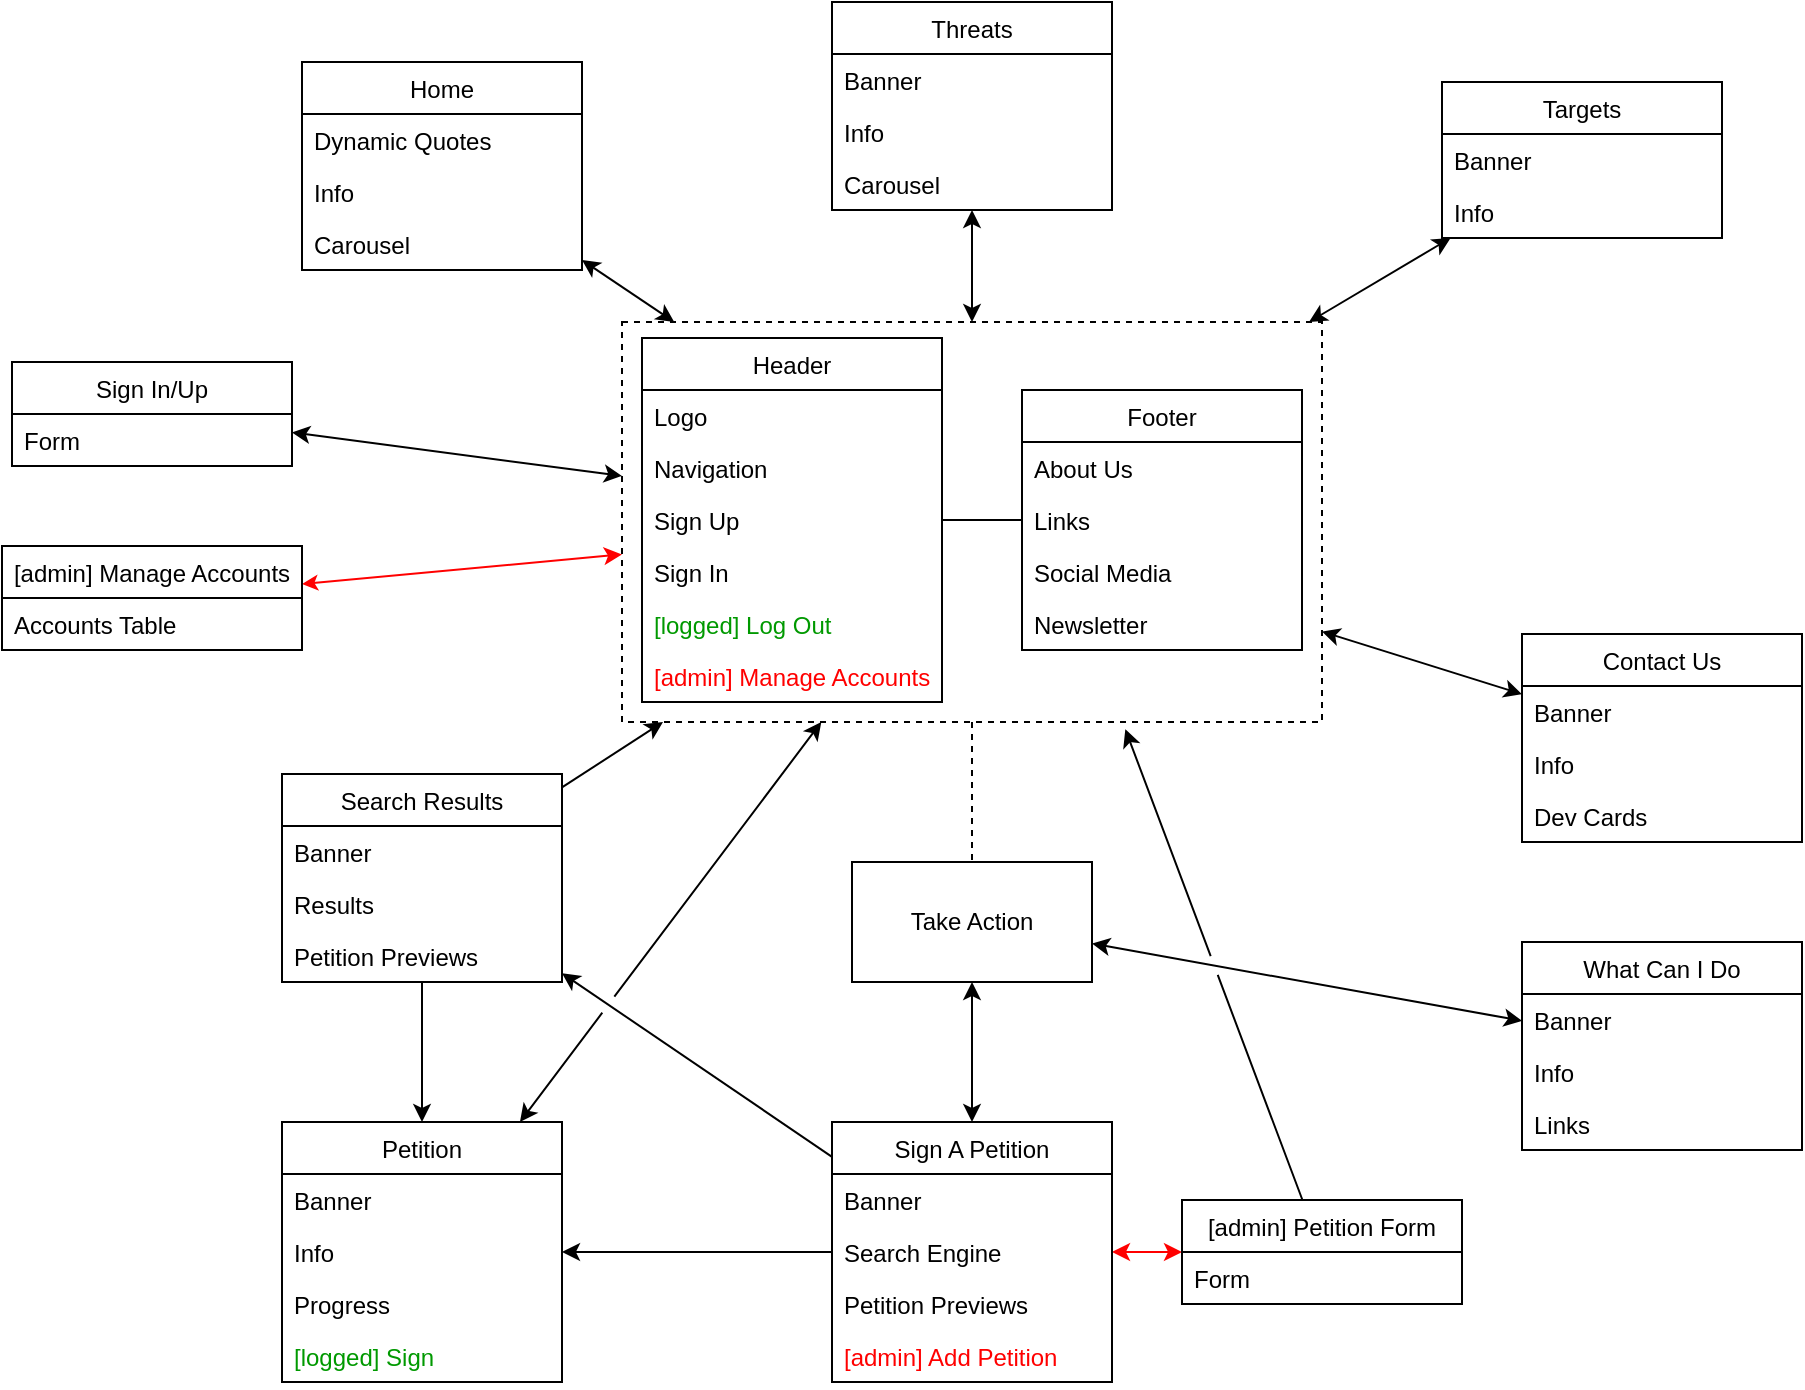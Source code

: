 <mxfile version="14.7.6" type="device"><diagram id="vLxzkIO1QVhmTALCr006" name="Page-1"><mxGraphModel dx="1777" dy="473" grid="1" gridSize="10" guides="1" tooltips="1" connect="1" arrows="1" fold="1" page="1" pageScale="1" pageWidth="827" pageHeight="1169" math="0" shadow="0"><root><mxCell id="0"/><mxCell id="1" parent="0"/><mxCell id="T2b8cDhJhC_sJwAxGhiY-65" style="edgeStyle=none;rounded=0;orthogonalLoop=1;jettySize=auto;html=1;startArrow=none;startFill=0;dashed=1;endArrow=none;endFill=0;" edge="1" parent="1" source="T2b8cDhJhC_sJwAxGhiY-57" target="T2b8cDhJhC_sJwAxGhiY-13"><mxGeometry relative="1" as="geometry"/></mxCell><mxCell id="T2b8cDhJhC_sJwAxGhiY-57" value="" style="rounded=0;whiteSpace=wrap;html=1;fillColor=none;dashed=1;" vertex="1" parent="1"><mxGeometry x="-20" y="160" width="350" height="200" as="geometry"/></mxCell><mxCell id="T2b8cDhJhC_sJwAxGhiY-73" style="edgeStyle=none;rounded=0;orthogonalLoop=1;jettySize=auto;html=1;startArrow=classic;startFill=1;" edge="1" parent="1" source="T2b8cDhJhC_sJwAxGhiY-1" target="T2b8cDhJhC_sJwAxGhiY-57"><mxGeometry relative="1" as="geometry"/></mxCell><mxCell id="T2b8cDhJhC_sJwAxGhiY-1" value="Home" style="swimlane;fontStyle=0;childLayout=stackLayout;horizontal=1;startSize=26;horizontalStack=0;resizeParent=1;resizeParentMax=0;resizeLast=0;collapsible=1;marginBottom=0;" vertex="1" parent="1"><mxGeometry x="-180" y="30" width="140" height="104" as="geometry"/></mxCell><mxCell id="T2b8cDhJhC_sJwAxGhiY-2" value="Dynamic Quotes" style="text;strokeColor=none;fillColor=none;align=left;verticalAlign=top;spacingLeft=4;spacingRight=4;overflow=hidden;rotatable=0;points=[[0,0.5],[1,0.5]];portConstraint=eastwest;" vertex="1" parent="T2b8cDhJhC_sJwAxGhiY-1"><mxGeometry y="26" width="140" height="26" as="geometry"/></mxCell><mxCell id="T2b8cDhJhC_sJwAxGhiY-4" value="Info" style="text;strokeColor=none;fillColor=none;align=left;verticalAlign=top;spacingLeft=4;spacingRight=4;overflow=hidden;rotatable=0;points=[[0,0.5],[1,0.5]];portConstraint=eastwest;" vertex="1" parent="T2b8cDhJhC_sJwAxGhiY-1"><mxGeometry y="52" width="140" height="26" as="geometry"/></mxCell><mxCell id="T2b8cDhJhC_sJwAxGhiY-3" value="Carousel" style="text;strokeColor=none;fillColor=none;align=left;verticalAlign=top;spacingLeft=4;spacingRight=4;overflow=hidden;rotatable=0;points=[[0,0.5],[1,0.5]];portConstraint=eastwest;" vertex="1" parent="T2b8cDhJhC_sJwAxGhiY-1"><mxGeometry y="78" width="140" height="26" as="geometry"/></mxCell><mxCell id="T2b8cDhJhC_sJwAxGhiY-70" style="edgeStyle=none;rounded=0;orthogonalLoop=1;jettySize=auto;html=1;startArrow=classic;startFill=1;" edge="1" parent="1" source="T2b8cDhJhC_sJwAxGhiY-5" target="T2b8cDhJhC_sJwAxGhiY-57"><mxGeometry relative="1" as="geometry"/></mxCell><mxCell id="T2b8cDhJhC_sJwAxGhiY-5" value="Targets" style="swimlane;fontStyle=0;childLayout=stackLayout;horizontal=1;startSize=26;horizontalStack=0;resizeParent=1;resizeParentMax=0;resizeLast=0;collapsible=1;marginBottom=0;" vertex="1" parent="1"><mxGeometry x="390" y="40" width="140" height="78" as="geometry"/></mxCell><mxCell id="T2b8cDhJhC_sJwAxGhiY-6" value="Banner" style="text;strokeColor=none;fillColor=none;align=left;verticalAlign=top;spacingLeft=4;spacingRight=4;overflow=hidden;rotatable=0;points=[[0,0.5],[1,0.5]];portConstraint=eastwest;" vertex="1" parent="T2b8cDhJhC_sJwAxGhiY-5"><mxGeometry y="26" width="140" height="26" as="geometry"/></mxCell><mxCell id="T2b8cDhJhC_sJwAxGhiY-7" value="Info" style="text;strokeColor=none;fillColor=none;align=left;verticalAlign=top;spacingLeft=4;spacingRight=4;overflow=hidden;rotatable=0;points=[[0,0.5],[1,0.5]];portConstraint=eastwest;" vertex="1" parent="T2b8cDhJhC_sJwAxGhiY-5"><mxGeometry y="52" width="140" height="26" as="geometry"/></mxCell><mxCell id="T2b8cDhJhC_sJwAxGhiY-69" style="edgeStyle=none;rounded=0;orthogonalLoop=1;jettySize=auto;html=1;startArrow=classic;startFill=1;" edge="1" parent="1" source="T2b8cDhJhC_sJwAxGhiY-9" target="T2b8cDhJhC_sJwAxGhiY-57"><mxGeometry relative="1" as="geometry"/></mxCell><mxCell id="T2b8cDhJhC_sJwAxGhiY-9" value="Threats" style="swimlane;fontStyle=0;childLayout=stackLayout;horizontal=1;startSize=26;horizontalStack=0;resizeParent=1;resizeParentMax=0;resizeLast=0;collapsible=1;marginBottom=0;" vertex="1" parent="1"><mxGeometry x="85" width="140" height="104" as="geometry"/></mxCell><mxCell id="T2b8cDhJhC_sJwAxGhiY-10" value="Banner" style="text;strokeColor=none;fillColor=none;align=left;verticalAlign=top;spacingLeft=4;spacingRight=4;overflow=hidden;rotatable=0;points=[[0,0.5],[1,0.5]];portConstraint=eastwest;" vertex="1" parent="T2b8cDhJhC_sJwAxGhiY-9"><mxGeometry y="26" width="140" height="26" as="geometry"/></mxCell><mxCell id="T2b8cDhJhC_sJwAxGhiY-11" value="Info" style="text;strokeColor=none;fillColor=none;align=left;verticalAlign=top;spacingLeft=4;spacingRight=4;overflow=hidden;rotatable=0;points=[[0,0.5],[1,0.5]];portConstraint=eastwest;" vertex="1" parent="T2b8cDhJhC_sJwAxGhiY-9"><mxGeometry y="52" width="140" height="26" as="geometry"/></mxCell><mxCell id="T2b8cDhJhC_sJwAxGhiY-12" value="Carousel" style="text;strokeColor=none;fillColor=none;align=left;verticalAlign=top;spacingLeft=4;spacingRight=4;overflow=hidden;rotatable=0;points=[[0,0.5],[1,0.5]];portConstraint=eastwest;" vertex="1" parent="T2b8cDhJhC_sJwAxGhiY-9"><mxGeometry y="78" width="140" height="26" as="geometry"/></mxCell><mxCell id="T2b8cDhJhC_sJwAxGhiY-67" style="edgeStyle=none;rounded=0;orthogonalLoop=1;jettySize=auto;html=1;startArrow=classic;startFill=1;" edge="1" parent="1" source="T2b8cDhJhC_sJwAxGhiY-13" target="T2b8cDhJhC_sJwAxGhiY-18"><mxGeometry relative="1" as="geometry"/></mxCell><mxCell id="T2b8cDhJhC_sJwAxGhiY-89" style="edgeStyle=none;rounded=0;jumpStyle=gap;orthogonalLoop=1;jettySize=auto;html=1;startArrow=classic;startFill=1;" edge="1" parent="1" source="T2b8cDhJhC_sJwAxGhiY-13" target="T2b8cDhJhC_sJwAxGhiY-14"><mxGeometry relative="1" as="geometry"/></mxCell><mxCell id="T2b8cDhJhC_sJwAxGhiY-13" value="Take Action" style="rounded=0;whiteSpace=wrap;html=1;" vertex="1" parent="1"><mxGeometry x="95" y="430" width="120" height="60" as="geometry"/></mxCell><mxCell id="T2b8cDhJhC_sJwAxGhiY-14" value="What Can I Do" style="swimlane;fontStyle=0;childLayout=stackLayout;horizontal=1;startSize=26;horizontalStack=0;resizeParent=1;resizeParentMax=0;resizeLast=0;collapsible=1;marginBottom=0;" vertex="1" parent="1"><mxGeometry x="430" y="470" width="140" height="104" as="geometry"/></mxCell><mxCell id="T2b8cDhJhC_sJwAxGhiY-16" value="Banner" style="text;strokeColor=none;fillColor=none;align=left;verticalAlign=top;spacingLeft=4;spacingRight=4;overflow=hidden;rotatable=0;points=[[0,0.5],[1,0.5]];portConstraint=eastwest;" vertex="1" parent="T2b8cDhJhC_sJwAxGhiY-14"><mxGeometry y="26" width="140" height="26" as="geometry"/></mxCell><mxCell id="T2b8cDhJhC_sJwAxGhiY-15" value="Info" style="text;strokeColor=none;fillColor=none;align=left;verticalAlign=top;spacingLeft=4;spacingRight=4;overflow=hidden;rotatable=0;points=[[0,0.5],[1,0.5]];portConstraint=eastwest;" vertex="1" parent="T2b8cDhJhC_sJwAxGhiY-14"><mxGeometry y="52" width="140" height="26" as="geometry"/></mxCell><mxCell id="T2b8cDhJhC_sJwAxGhiY-17" value="Links" style="text;strokeColor=none;fillColor=none;align=left;verticalAlign=top;spacingLeft=4;spacingRight=4;overflow=hidden;rotatable=0;points=[[0,0.5],[1,0.5]];portConstraint=eastwest;" vertex="1" parent="T2b8cDhJhC_sJwAxGhiY-14"><mxGeometry y="78" width="140" height="26" as="geometry"/></mxCell><mxCell id="T2b8cDhJhC_sJwAxGhiY-74" style="edgeStyle=none;rounded=0;orthogonalLoop=1;jettySize=auto;html=1;startArrow=classic;startFill=1;strokeColor=#FF0000;" edge="1" parent="1" source="T2b8cDhJhC_sJwAxGhiY-18" target="T2b8cDhJhC_sJwAxGhiY-23"><mxGeometry relative="1" as="geometry"/></mxCell><mxCell id="T2b8cDhJhC_sJwAxGhiY-86" style="edgeStyle=none;rounded=0;orthogonalLoop=1;jettySize=auto;html=1;startArrow=none;startFill=0;" edge="1" parent="1" source="T2b8cDhJhC_sJwAxGhiY-18" target="T2b8cDhJhC_sJwAxGhiY-58"><mxGeometry relative="1" as="geometry"/></mxCell><mxCell id="T2b8cDhJhC_sJwAxGhiY-93" style="edgeStyle=none;rounded=0;jumpStyle=arc;jumpSize=10;orthogonalLoop=1;jettySize=auto;html=1;fontColor=#009900;startArrow=none;startFill=0;endArrow=classic;endFill=1;startSize=5;" edge="1" parent="1" source="T2b8cDhJhC_sJwAxGhiY-18" target="T2b8cDhJhC_sJwAxGhiY-75"><mxGeometry relative="1" as="geometry"/></mxCell><mxCell id="T2b8cDhJhC_sJwAxGhiY-18" value="Sign A Petition" style="swimlane;fontStyle=0;childLayout=stackLayout;horizontal=1;startSize=26;horizontalStack=0;resizeParent=1;resizeParentMax=0;resizeLast=0;collapsible=1;marginBottom=0;" vertex="1" parent="1"><mxGeometry x="85" y="560" width="140" height="130" as="geometry"/></mxCell><mxCell id="T2b8cDhJhC_sJwAxGhiY-19" value="Banner" style="text;strokeColor=none;fillColor=none;align=left;verticalAlign=top;spacingLeft=4;spacingRight=4;overflow=hidden;rotatable=0;points=[[0,0.5],[1,0.5]];portConstraint=eastwest;" vertex="1" parent="T2b8cDhJhC_sJwAxGhiY-18"><mxGeometry y="26" width="140" height="26" as="geometry"/></mxCell><mxCell id="T2b8cDhJhC_sJwAxGhiY-20" value="Search Engine" style="text;strokeColor=none;fillColor=none;align=left;verticalAlign=top;spacingLeft=4;spacingRight=4;overflow=hidden;rotatable=0;points=[[0,0.5],[1,0.5]];portConstraint=eastwest;" vertex="1" parent="T2b8cDhJhC_sJwAxGhiY-18"><mxGeometry y="52" width="140" height="26" as="geometry"/></mxCell><mxCell id="T2b8cDhJhC_sJwAxGhiY-21" value="Petition Previews" style="text;strokeColor=none;fillColor=none;align=left;verticalAlign=top;spacingLeft=4;spacingRight=4;overflow=hidden;rotatable=0;points=[[0,0.5],[1,0.5]];portConstraint=eastwest;" vertex="1" parent="T2b8cDhJhC_sJwAxGhiY-18"><mxGeometry y="78" width="140" height="26" as="geometry"/></mxCell><mxCell id="T2b8cDhJhC_sJwAxGhiY-22" value="[admin] Add Petition" style="text;strokeColor=none;fillColor=none;align=left;verticalAlign=top;spacingLeft=4;spacingRight=4;overflow=hidden;rotatable=0;points=[[0,0.5],[1,0.5]];portConstraint=eastwest;fontColor=#FF0000;" vertex="1" parent="T2b8cDhJhC_sJwAxGhiY-18"><mxGeometry y="104" width="140" height="26" as="geometry"/></mxCell><mxCell id="T2b8cDhJhC_sJwAxGhiY-81" style="edgeStyle=none;rounded=0;orthogonalLoop=1;jettySize=auto;html=1;startArrow=none;startFill=0;entryX=0.719;entryY=1.018;entryDx=0;entryDy=0;entryPerimeter=0;jumpStyle=gap;jumpSize=10;startSize=5;" edge="1" parent="1" source="T2b8cDhJhC_sJwAxGhiY-23" target="T2b8cDhJhC_sJwAxGhiY-57"><mxGeometry relative="1" as="geometry"><mxPoint x="230" y="370" as="targetPoint"/></mxGeometry></mxCell><mxCell id="T2b8cDhJhC_sJwAxGhiY-23" value="[admin] Petition Form" style="swimlane;fontStyle=0;childLayout=stackLayout;horizontal=1;startSize=26;horizontalStack=0;resizeParent=1;resizeParentMax=0;resizeLast=0;collapsible=1;marginBottom=0;" vertex="1" parent="1"><mxGeometry x="260" y="599" width="140" height="52" as="geometry"/></mxCell><mxCell id="T2b8cDhJhC_sJwAxGhiY-24" value="Form" style="text;strokeColor=none;fillColor=none;align=left;verticalAlign=top;spacingLeft=4;spacingRight=4;overflow=hidden;rotatable=0;points=[[0,0.5],[1,0.5]];portConstraint=eastwest;" vertex="1" parent="T2b8cDhJhC_sJwAxGhiY-23"><mxGeometry y="26" width="140" height="26" as="geometry"/></mxCell><mxCell id="T2b8cDhJhC_sJwAxGhiY-71" style="edgeStyle=none;rounded=0;orthogonalLoop=1;jettySize=auto;html=1;startArrow=classic;startFill=1;" edge="1" parent="1" source="T2b8cDhJhC_sJwAxGhiY-28" target="T2b8cDhJhC_sJwAxGhiY-57"><mxGeometry relative="1" as="geometry"/></mxCell><mxCell id="T2b8cDhJhC_sJwAxGhiY-28" value="Contact Us" style="swimlane;fontStyle=0;childLayout=stackLayout;horizontal=1;startSize=26;horizontalStack=0;resizeParent=1;resizeParentMax=0;resizeLast=0;collapsible=1;marginBottom=0;" vertex="1" parent="1"><mxGeometry x="430" y="316" width="140" height="104" as="geometry"/></mxCell><mxCell id="T2b8cDhJhC_sJwAxGhiY-29" value="Banner" style="text;strokeColor=none;fillColor=none;align=left;verticalAlign=top;spacingLeft=4;spacingRight=4;overflow=hidden;rotatable=0;points=[[0,0.5],[1,0.5]];portConstraint=eastwest;" vertex="1" parent="T2b8cDhJhC_sJwAxGhiY-28"><mxGeometry y="26" width="140" height="26" as="geometry"/></mxCell><mxCell id="T2b8cDhJhC_sJwAxGhiY-30" value="Info" style="text;strokeColor=none;fillColor=none;align=left;verticalAlign=top;spacingLeft=4;spacingRight=4;overflow=hidden;rotatable=0;points=[[0,0.5],[1,0.5]];portConstraint=eastwest;" vertex="1" parent="T2b8cDhJhC_sJwAxGhiY-28"><mxGeometry y="52" width="140" height="26" as="geometry"/></mxCell><mxCell id="T2b8cDhJhC_sJwAxGhiY-31" value="Dev Cards" style="text;strokeColor=none;fillColor=none;align=left;verticalAlign=top;spacingLeft=4;spacingRight=4;overflow=hidden;rotatable=0;points=[[0,0.5],[1,0.5]];portConstraint=eastwest;" vertex="1" parent="T2b8cDhJhC_sJwAxGhiY-28"><mxGeometry y="78" width="140" height="26" as="geometry"/></mxCell><mxCell id="T2b8cDhJhC_sJwAxGhiY-33" value="Header" style="swimlane;fontStyle=0;childLayout=stackLayout;horizontal=1;startSize=26;horizontalStack=0;resizeParent=1;resizeParentMax=0;resizeLast=0;collapsible=1;marginBottom=0;" vertex="1" parent="1"><mxGeometry x="-10" y="168" width="150" height="182" as="geometry"/></mxCell><mxCell id="T2b8cDhJhC_sJwAxGhiY-35" value="Logo" style="text;strokeColor=none;fillColor=none;align=left;verticalAlign=top;spacingLeft=4;spacingRight=4;overflow=hidden;rotatable=0;points=[[0,0.5],[1,0.5]];portConstraint=eastwest;" vertex="1" parent="T2b8cDhJhC_sJwAxGhiY-33"><mxGeometry y="26" width="150" height="26" as="geometry"/></mxCell><mxCell id="T2b8cDhJhC_sJwAxGhiY-34" value="Navigation" style="text;strokeColor=none;fillColor=none;align=left;verticalAlign=top;spacingLeft=4;spacingRight=4;overflow=hidden;rotatable=0;points=[[0,0.5],[1,0.5]];portConstraint=eastwest;" vertex="1" parent="T2b8cDhJhC_sJwAxGhiY-33"><mxGeometry y="52" width="150" height="26" as="geometry"/></mxCell><mxCell id="T2b8cDhJhC_sJwAxGhiY-36" value="Sign Up" style="text;strokeColor=none;fillColor=none;align=left;verticalAlign=top;spacingLeft=4;spacingRight=4;overflow=hidden;rotatable=0;points=[[0,0.5],[1,0.5]];portConstraint=eastwest;" vertex="1" parent="T2b8cDhJhC_sJwAxGhiY-33"><mxGeometry y="78" width="150" height="26" as="geometry"/></mxCell><mxCell id="T2b8cDhJhC_sJwAxGhiY-37" value="Sign In" style="text;strokeColor=none;fillColor=none;align=left;verticalAlign=top;spacingLeft=4;spacingRight=4;overflow=hidden;rotatable=0;points=[[0,0.5],[1,0.5]];portConstraint=eastwest;" vertex="1" parent="T2b8cDhJhC_sJwAxGhiY-33"><mxGeometry y="104" width="150" height="26" as="geometry"/></mxCell><mxCell id="T2b8cDhJhC_sJwAxGhiY-48" value="[logged] Log Out" style="text;strokeColor=none;fillColor=none;align=left;verticalAlign=top;spacingLeft=4;spacingRight=4;overflow=hidden;rotatable=0;points=[[0,0.5],[1,0.5]];portConstraint=eastwest;fontColor=#009900;" vertex="1" parent="T2b8cDhJhC_sJwAxGhiY-33"><mxGeometry y="130" width="150" height="26" as="geometry"/></mxCell><mxCell id="T2b8cDhJhC_sJwAxGhiY-49" value="[admin] Manage Accounts" style="text;strokeColor=none;fillColor=none;align=left;verticalAlign=top;spacingLeft=4;spacingRight=4;overflow=hidden;rotatable=0;points=[[0,0.5],[1,0.5]];portConstraint=eastwest;fontColor=#FF0000;" vertex="1" parent="T2b8cDhJhC_sJwAxGhiY-33"><mxGeometry y="156" width="150" height="26" as="geometry"/></mxCell><mxCell id="T2b8cDhJhC_sJwAxGhiY-56" style="edgeStyle=none;rounded=0;orthogonalLoop=1;jettySize=auto;html=1;entryX=1;entryY=0.5;entryDx=0;entryDy=0;startArrow=none;startFill=0;endArrow=none;endFill=0;" edge="1" parent="1" source="T2b8cDhJhC_sJwAxGhiY-38" target="T2b8cDhJhC_sJwAxGhiY-36"><mxGeometry relative="1" as="geometry"/></mxCell><mxCell id="T2b8cDhJhC_sJwAxGhiY-38" value="Footer" style="swimlane;fontStyle=0;childLayout=stackLayout;horizontal=1;startSize=26;horizontalStack=0;resizeParent=1;resizeParentMax=0;resizeLast=0;collapsible=1;marginBottom=0;" vertex="1" parent="1"><mxGeometry x="180" y="194" width="140" height="130" as="geometry"/></mxCell><mxCell id="T2b8cDhJhC_sJwAxGhiY-39" value="About Us" style="text;strokeColor=none;fillColor=none;align=left;verticalAlign=top;spacingLeft=4;spacingRight=4;overflow=hidden;rotatable=0;points=[[0,0.5],[1,0.5]];portConstraint=eastwest;" vertex="1" parent="T2b8cDhJhC_sJwAxGhiY-38"><mxGeometry y="26" width="140" height="26" as="geometry"/></mxCell><mxCell id="T2b8cDhJhC_sJwAxGhiY-40" value="Links" style="text;strokeColor=none;fillColor=none;align=left;verticalAlign=top;spacingLeft=4;spacingRight=4;overflow=hidden;rotatable=0;points=[[0,0.5],[1,0.5]];portConstraint=eastwest;" vertex="1" parent="T2b8cDhJhC_sJwAxGhiY-38"><mxGeometry y="52" width="140" height="26" as="geometry"/></mxCell><mxCell id="T2b8cDhJhC_sJwAxGhiY-41" value="Social Media" style="text;strokeColor=none;fillColor=none;align=left;verticalAlign=top;spacingLeft=4;spacingRight=4;overflow=hidden;rotatable=0;points=[[0,0.5],[1,0.5]];portConstraint=eastwest;" vertex="1" parent="T2b8cDhJhC_sJwAxGhiY-38"><mxGeometry y="78" width="140" height="26" as="geometry"/></mxCell><mxCell id="T2b8cDhJhC_sJwAxGhiY-42" value="Newsletter" style="text;strokeColor=none;fillColor=none;align=left;verticalAlign=top;spacingLeft=4;spacingRight=4;overflow=hidden;rotatable=0;points=[[0,0.5],[1,0.5]];portConstraint=eastwest;" vertex="1" parent="T2b8cDhJhC_sJwAxGhiY-38"><mxGeometry y="104" width="140" height="26" as="geometry"/></mxCell><mxCell id="T2b8cDhJhC_sJwAxGhiY-72" style="edgeStyle=none;rounded=0;orthogonalLoop=1;jettySize=auto;html=1;startArrow=classic;startFill=1;" edge="1" parent="1" source="T2b8cDhJhC_sJwAxGhiY-43" target="T2b8cDhJhC_sJwAxGhiY-57"><mxGeometry relative="1" as="geometry"/></mxCell><mxCell id="T2b8cDhJhC_sJwAxGhiY-43" value="Sign In/Up" style="swimlane;fontStyle=0;childLayout=stackLayout;horizontal=1;startSize=26;horizontalStack=0;resizeParent=1;resizeParentMax=0;resizeLast=0;collapsible=1;marginBottom=0;" vertex="1" parent="1"><mxGeometry x="-325" y="180" width="140" height="52" as="geometry"/></mxCell><mxCell id="T2b8cDhJhC_sJwAxGhiY-46" value="Form" style="text;strokeColor=none;fillColor=none;align=left;verticalAlign=top;spacingLeft=4;spacingRight=4;overflow=hidden;rotatable=0;points=[[0,0.5],[1,0.5]];portConstraint=eastwest;" vertex="1" parent="T2b8cDhJhC_sJwAxGhiY-43"><mxGeometry y="26" width="140" height="26" as="geometry"/></mxCell><mxCell id="T2b8cDhJhC_sJwAxGhiY-84" style="edgeStyle=none;rounded=0;orthogonalLoop=1;jettySize=auto;html=1;startArrow=classic;startFill=1;jumpStyle=gap;jumpSize=10;" edge="1" parent="1" source="T2b8cDhJhC_sJwAxGhiY-58" target="T2b8cDhJhC_sJwAxGhiY-57"><mxGeometry relative="1" as="geometry"/></mxCell><mxCell id="T2b8cDhJhC_sJwAxGhiY-58" value="Petition" style="swimlane;fontStyle=0;childLayout=stackLayout;horizontal=1;startSize=26;horizontalStack=0;resizeParent=1;resizeParentMax=0;resizeLast=0;collapsible=1;marginBottom=0;" vertex="1" parent="1"><mxGeometry x="-190" y="560" width="140" height="130" as="geometry"/></mxCell><mxCell id="T2b8cDhJhC_sJwAxGhiY-59" value="Banner" style="text;strokeColor=none;fillColor=none;align=left;verticalAlign=top;spacingLeft=4;spacingRight=4;overflow=hidden;rotatable=0;points=[[0,0.5],[1,0.5]];portConstraint=eastwest;" vertex="1" parent="T2b8cDhJhC_sJwAxGhiY-58"><mxGeometry y="26" width="140" height="26" as="geometry"/></mxCell><mxCell id="T2b8cDhJhC_sJwAxGhiY-60" value="Info" style="text;strokeColor=none;fillColor=none;align=left;verticalAlign=top;spacingLeft=4;spacingRight=4;overflow=hidden;rotatable=0;points=[[0,0.5],[1,0.5]];portConstraint=eastwest;" vertex="1" parent="T2b8cDhJhC_sJwAxGhiY-58"><mxGeometry y="52" width="140" height="26" as="geometry"/></mxCell><mxCell id="T2b8cDhJhC_sJwAxGhiY-64" value="Progress" style="text;strokeColor=none;fillColor=none;align=left;verticalAlign=top;spacingLeft=4;spacingRight=4;overflow=hidden;rotatable=0;points=[[0,0.5],[1,0.5]];portConstraint=eastwest;" vertex="1" parent="T2b8cDhJhC_sJwAxGhiY-58"><mxGeometry y="78" width="140" height="26" as="geometry"/></mxCell><mxCell id="T2b8cDhJhC_sJwAxGhiY-61" value="[logged] Sign" style="text;strokeColor=none;fillColor=none;align=left;verticalAlign=top;spacingLeft=4;spacingRight=4;overflow=hidden;rotatable=0;points=[[0,0.5],[1,0.5]];portConstraint=eastwest;fontColor=#009900;" vertex="1" parent="T2b8cDhJhC_sJwAxGhiY-58"><mxGeometry y="104" width="140" height="26" as="geometry"/></mxCell><mxCell id="T2b8cDhJhC_sJwAxGhiY-80" style="edgeStyle=none;rounded=0;orthogonalLoop=1;jettySize=auto;html=1;startArrow=none;startFill=0;" edge="1" parent="1" source="T2b8cDhJhC_sJwAxGhiY-75" target="T2b8cDhJhC_sJwAxGhiY-57"><mxGeometry relative="1" as="geometry"/></mxCell><mxCell id="T2b8cDhJhC_sJwAxGhiY-85" style="edgeStyle=none;rounded=0;orthogonalLoop=1;jettySize=auto;html=1;startArrow=none;startFill=0;" edge="1" parent="1" source="T2b8cDhJhC_sJwAxGhiY-75" target="T2b8cDhJhC_sJwAxGhiY-58"><mxGeometry relative="1" as="geometry"/></mxCell><mxCell id="T2b8cDhJhC_sJwAxGhiY-75" value="Search Results" style="swimlane;fontStyle=0;childLayout=stackLayout;horizontal=1;startSize=26;horizontalStack=0;resizeParent=1;resizeParentMax=0;resizeLast=0;collapsible=1;marginBottom=0;" vertex="1" parent="1"><mxGeometry x="-190" y="386" width="140" height="104" as="geometry"/></mxCell><mxCell id="T2b8cDhJhC_sJwAxGhiY-76" value="Banner" style="text;strokeColor=none;fillColor=none;align=left;verticalAlign=top;spacingLeft=4;spacingRight=4;overflow=hidden;rotatable=0;points=[[0,0.5],[1,0.5]];portConstraint=eastwest;" vertex="1" parent="T2b8cDhJhC_sJwAxGhiY-75"><mxGeometry y="26" width="140" height="26" as="geometry"/></mxCell><mxCell id="T2b8cDhJhC_sJwAxGhiY-77" value="Results" style="text;strokeColor=none;fillColor=none;align=left;verticalAlign=top;spacingLeft=4;spacingRight=4;overflow=hidden;rotatable=0;points=[[0,0.5],[1,0.5]];portConstraint=eastwest;" vertex="1" parent="T2b8cDhJhC_sJwAxGhiY-75"><mxGeometry y="52" width="140" height="26" as="geometry"/></mxCell><mxCell id="T2b8cDhJhC_sJwAxGhiY-78" value="Petition Previews" style="text;strokeColor=none;fillColor=none;align=left;verticalAlign=top;spacingLeft=4;spacingRight=4;overflow=hidden;rotatable=0;points=[[0,0.5],[1,0.5]];portConstraint=eastwest;" vertex="1" parent="T2b8cDhJhC_sJwAxGhiY-75"><mxGeometry y="78" width="140" height="26" as="geometry"/></mxCell><mxCell id="T2b8cDhJhC_sJwAxGhiY-92" style="edgeStyle=none;rounded=0;jumpStyle=gap;jumpSize=10;orthogonalLoop=1;jettySize=auto;html=1;startArrow=classic;startFill=1;startSize=5;strokeColor=#FF0000;" edge="1" parent="1" source="T2b8cDhJhC_sJwAxGhiY-90" target="T2b8cDhJhC_sJwAxGhiY-57"><mxGeometry relative="1" as="geometry"/></mxCell><mxCell id="T2b8cDhJhC_sJwAxGhiY-90" value="[admin] Manage Accounts" style="swimlane;fontStyle=0;childLayout=stackLayout;horizontal=1;startSize=26;horizontalStack=0;resizeParent=1;resizeParentMax=0;resizeLast=0;collapsible=1;marginBottom=0;" vertex="1" parent="1"><mxGeometry x="-330" y="272" width="150" height="52" as="geometry"/></mxCell><mxCell id="T2b8cDhJhC_sJwAxGhiY-91" value="Accounts Table" style="text;strokeColor=none;fillColor=none;align=left;verticalAlign=top;spacingLeft=4;spacingRight=4;overflow=hidden;rotatable=0;points=[[0,0.5],[1,0.5]];portConstraint=eastwest;" vertex="1" parent="T2b8cDhJhC_sJwAxGhiY-90"><mxGeometry y="26" width="150" height="26" as="geometry"/></mxCell></root></mxGraphModel></diagram></mxfile>